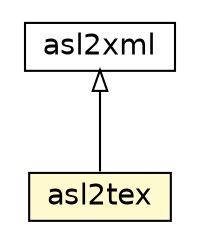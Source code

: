 #!/usr/local/bin/dot
#
# Class diagram 
# Generated by UMLGraph version 5.1 (http://www.umlgraph.org/)
#

digraph G {
	edge [fontname="Helvetica",fontsize=10,labelfontname="Helvetica",labelfontsize=10];
	node [fontname="Helvetica",fontsize=10,shape=plaintext];
	nodesep=0.25;
	ranksep=0.5;
	// jason.util.asl2xml
	c68136 [label=<<table title="jason.util.asl2xml" border="0" cellborder="1" cellspacing="0" cellpadding="2" port="p" href="./asl2xml.html">
		<tr><td><table border="0" cellspacing="0" cellpadding="1">
<tr><td align="center" balign="center"> asl2xml </td></tr>
		</table></td></tr>
		</table>>, fontname="Helvetica", fontcolor="black", fontsize=14.0];
	// jason.util.asl2tex
	c68137 [label=<<table title="jason.util.asl2tex" border="0" cellborder="1" cellspacing="0" cellpadding="2" port="p" bgcolor="lemonChiffon" href="./asl2tex.html">
		<tr><td><table border="0" cellspacing="0" cellpadding="1">
<tr><td align="center" balign="center"> asl2tex </td></tr>
		</table></td></tr>
		</table>>, fontname="Helvetica", fontcolor="black", fontsize=14.0];
	//jason.util.asl2tex extends jason.util.asl2xml
	c68136:p -> c68137:p [dir=back,arrowtail=empty];
}

